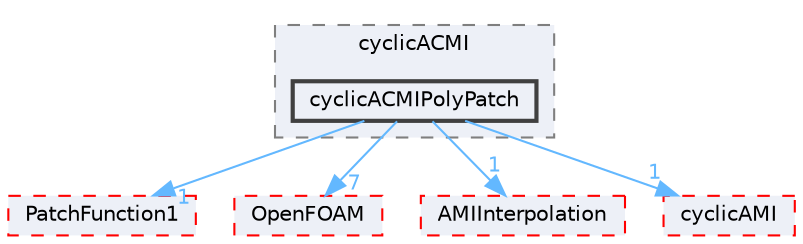 digraph "src/meshTools/AMIInterpolation/patches/cyclicACMI/cyclicACMIPolyPatch"
{
 // LATEX_PDF_SIZE
  bgcolor="transparent";
  edge [fontname=Helvetica,fontsize=10,labelfontname=Helvetica,labelfontsize=10];
  node [fontname=Helvetica,fontsize=10,shape=box,height=0.2,width=0.4];
  compound=true
  subgraph clusterdir_a002ce956f212465992d628c933cbc63 {
    graph [ bgcolor="#edf0f7", pencolor="grey50", label="cyclicACMI", fontname=Helvetica,fontsize=10 style="filled,dashed", URL="dir_a002ce956f212465992d628c933cbc63.html",tooltip=""]
  dir_26ee5e4b9da588a2947f2d813fc2e4bb [label="cyclicACMIPolyPatch", fillcolor="#edf0f7", color="grey25", style="filled,bold", URL="dir_26ee5e4b9da588a2947f2d813fc2e4bb.html",tooltip=""];
  }
  dir_09d50951098ee555b67e42398c5d8325 [label="PatchFunction1", fillcolor="#edf0f7", color="red", style="filled,dashed", URL="dir_09d50951098ee555b67e42398c5d8325.html",tooltip=""];
  dir_c5473ff19b20e6ec4dfe5c310b3778a8 [label="OpenFOAM", fillcolor="#edf0f7", color="red", style="filled,dashed", URL="dir_c5473ff19b20e6ec4dfe5c310b3778a8.html",tooltip=""];
  dir_cc283432b470ffbfab40d5c39743e289 [label="AMIInterpolation", fillcolor="#edf0f7", color="red", style="filled,dashed", URL="dir_cc283432b470ffbfab40d5c39743e289.html",tooltip=""];
  dir_cd74d29a05e94118a5acdbfd55a576bf [label="cyclicAMI", fillcolor="#edf0f7", color="red", style="filled,dashed", URL="dir_cd74d29a05e94118a5acdbfd55a576bf.html",tooltip=""];
  dir_26ee5e4b9da588a2947f2d813fc2e4bb->dir_09d50951098ee555b67e42398c5d8325 [headlabel="1", labeldistance=1.5 headhref="dir_000772_002831.html" href="dir_000772_002831.html" color="steelblue1" fontcolor="steelblue1"];
  dir_26ee5e4b9da588a2947f2d813fc2e4bb->dir_c5473ff19b20e6ec4dfe5c310b3778a8 [headlabel="7", labeldistance=1.5 headhref="dir_000772_002695.html" href="dir_000772_002695.html" color="steelblue1" fontcolor="steelblue1"];
  dir_26ee5e4b9da588a2947f2d813fc2e4bb->dir_cc283432b470ffbfab40d5c39743e289 [headlabel="1", labeldistance=1.5 headhref="dir_000772_000102.html" href="dir_000772_000102.html" color="steelblue1" fontcolor="steelblue1"];
  dir_26ee5e4b9da588a2947f2d813fc2e4bb->dir_cd74d29a05e94118a5acdbfd55a576bf [headlabel="1", labeldistance=1.5 headhref="dir_000772_000776.html" href="dir_000772_000776.html" color="steelblue1" fontcolor="steelblue1"];
}
